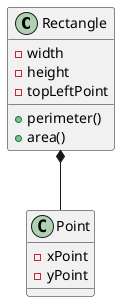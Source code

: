 @startuml

class Rectangle {
    - width
    - height
    - topLeftPoint
    + perimeter()
    + area()
}

class Point {
    - xPoint
    - yPoint
}

Rectangle *-- Point

@enduml